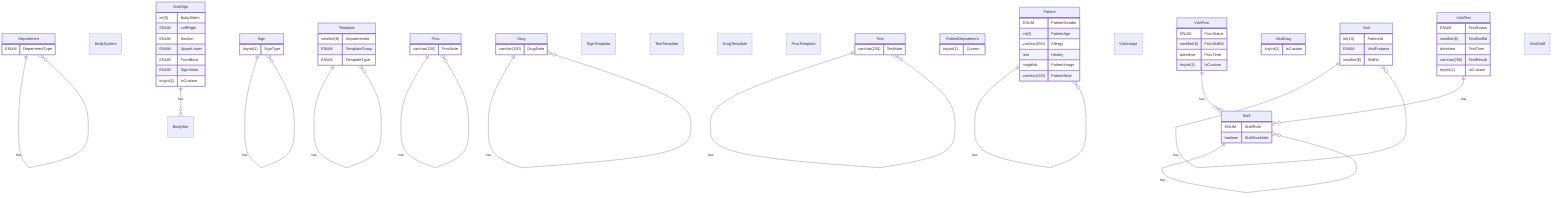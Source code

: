 erDiagram
    Department {
        ENUM DepartmentType
    }

    Staff {
        ENUM StaffRole
        boolean StaffAvailable
    }

    BodySystem {
    }

    BodySite {
    }

    Sign {
        tinyint(1) SignType
    }

    Drug {
        varchar(100) DrugNote
    }

    Proc {
        varchar(100) ProcNote
    }

    Test {
        varchar(100) TestNote
    }

    Template {
        smallint(6) DepartmentId
        ENUM TemplateGroup
        ENUM TemplateType
    }

    SignTemplate {
    }

    TestTemplate {
    }

    DrugTemplate {
    }

    ProcTemplate {
    }

    Patient {
        ENUM PatientGender
        int(3) PatientAge
        varchar(255) Allergy
        text History
        longblob PatientImage
        varchar(100) PatientNote
    }

    PatientDepartment {
        tinyint(1) Current
    }

    Visit {
        int(10) PatientId
        ENUM VisitPurpose
        smallint(6) StaffId
    }

    VisitImage {
    }

    VisitSign {
        int(5) BodySiteId
        ENUM LeftRight
        ENUM Section
        ENUM UpperLower
        ENUM FrontBack
        ENUM SignValue
        tinyint(1) IsCustom
    }

    VisitDrug {
        tinyint(1) IsCustom
    }

    VisitProc {
        ENUM ProcStatus
        smallint(6) ProcStaffId
        datetime ProcTime
        tinyint(1) IsCustom
    }

    VisitTest {
        ENUM TestStatus
        smallint(6) TestStaffId
        datetime TestTime
        varchar(255) TestResult
        tinyint(1) IsCustom
    }

    VisitStaff {
    }

    Department ||--o{ Department : has
    Sign ||--o{ Sign : has
    Template ||--o{ Template : has
    Proc ||--o{ Proc : has
    Drug ||--o{ Drug : has
    Test ||--o{ Test : has
    Patient ||--o{ Patient : has
    Staff ||--o{ Staff : has
    Visit ||--o{ Visit : has
    VisitSign ||--o{ BodySite : has
    VisitProc ||--o{ Staff : has
    VisitTest ||--o{ Staff : has